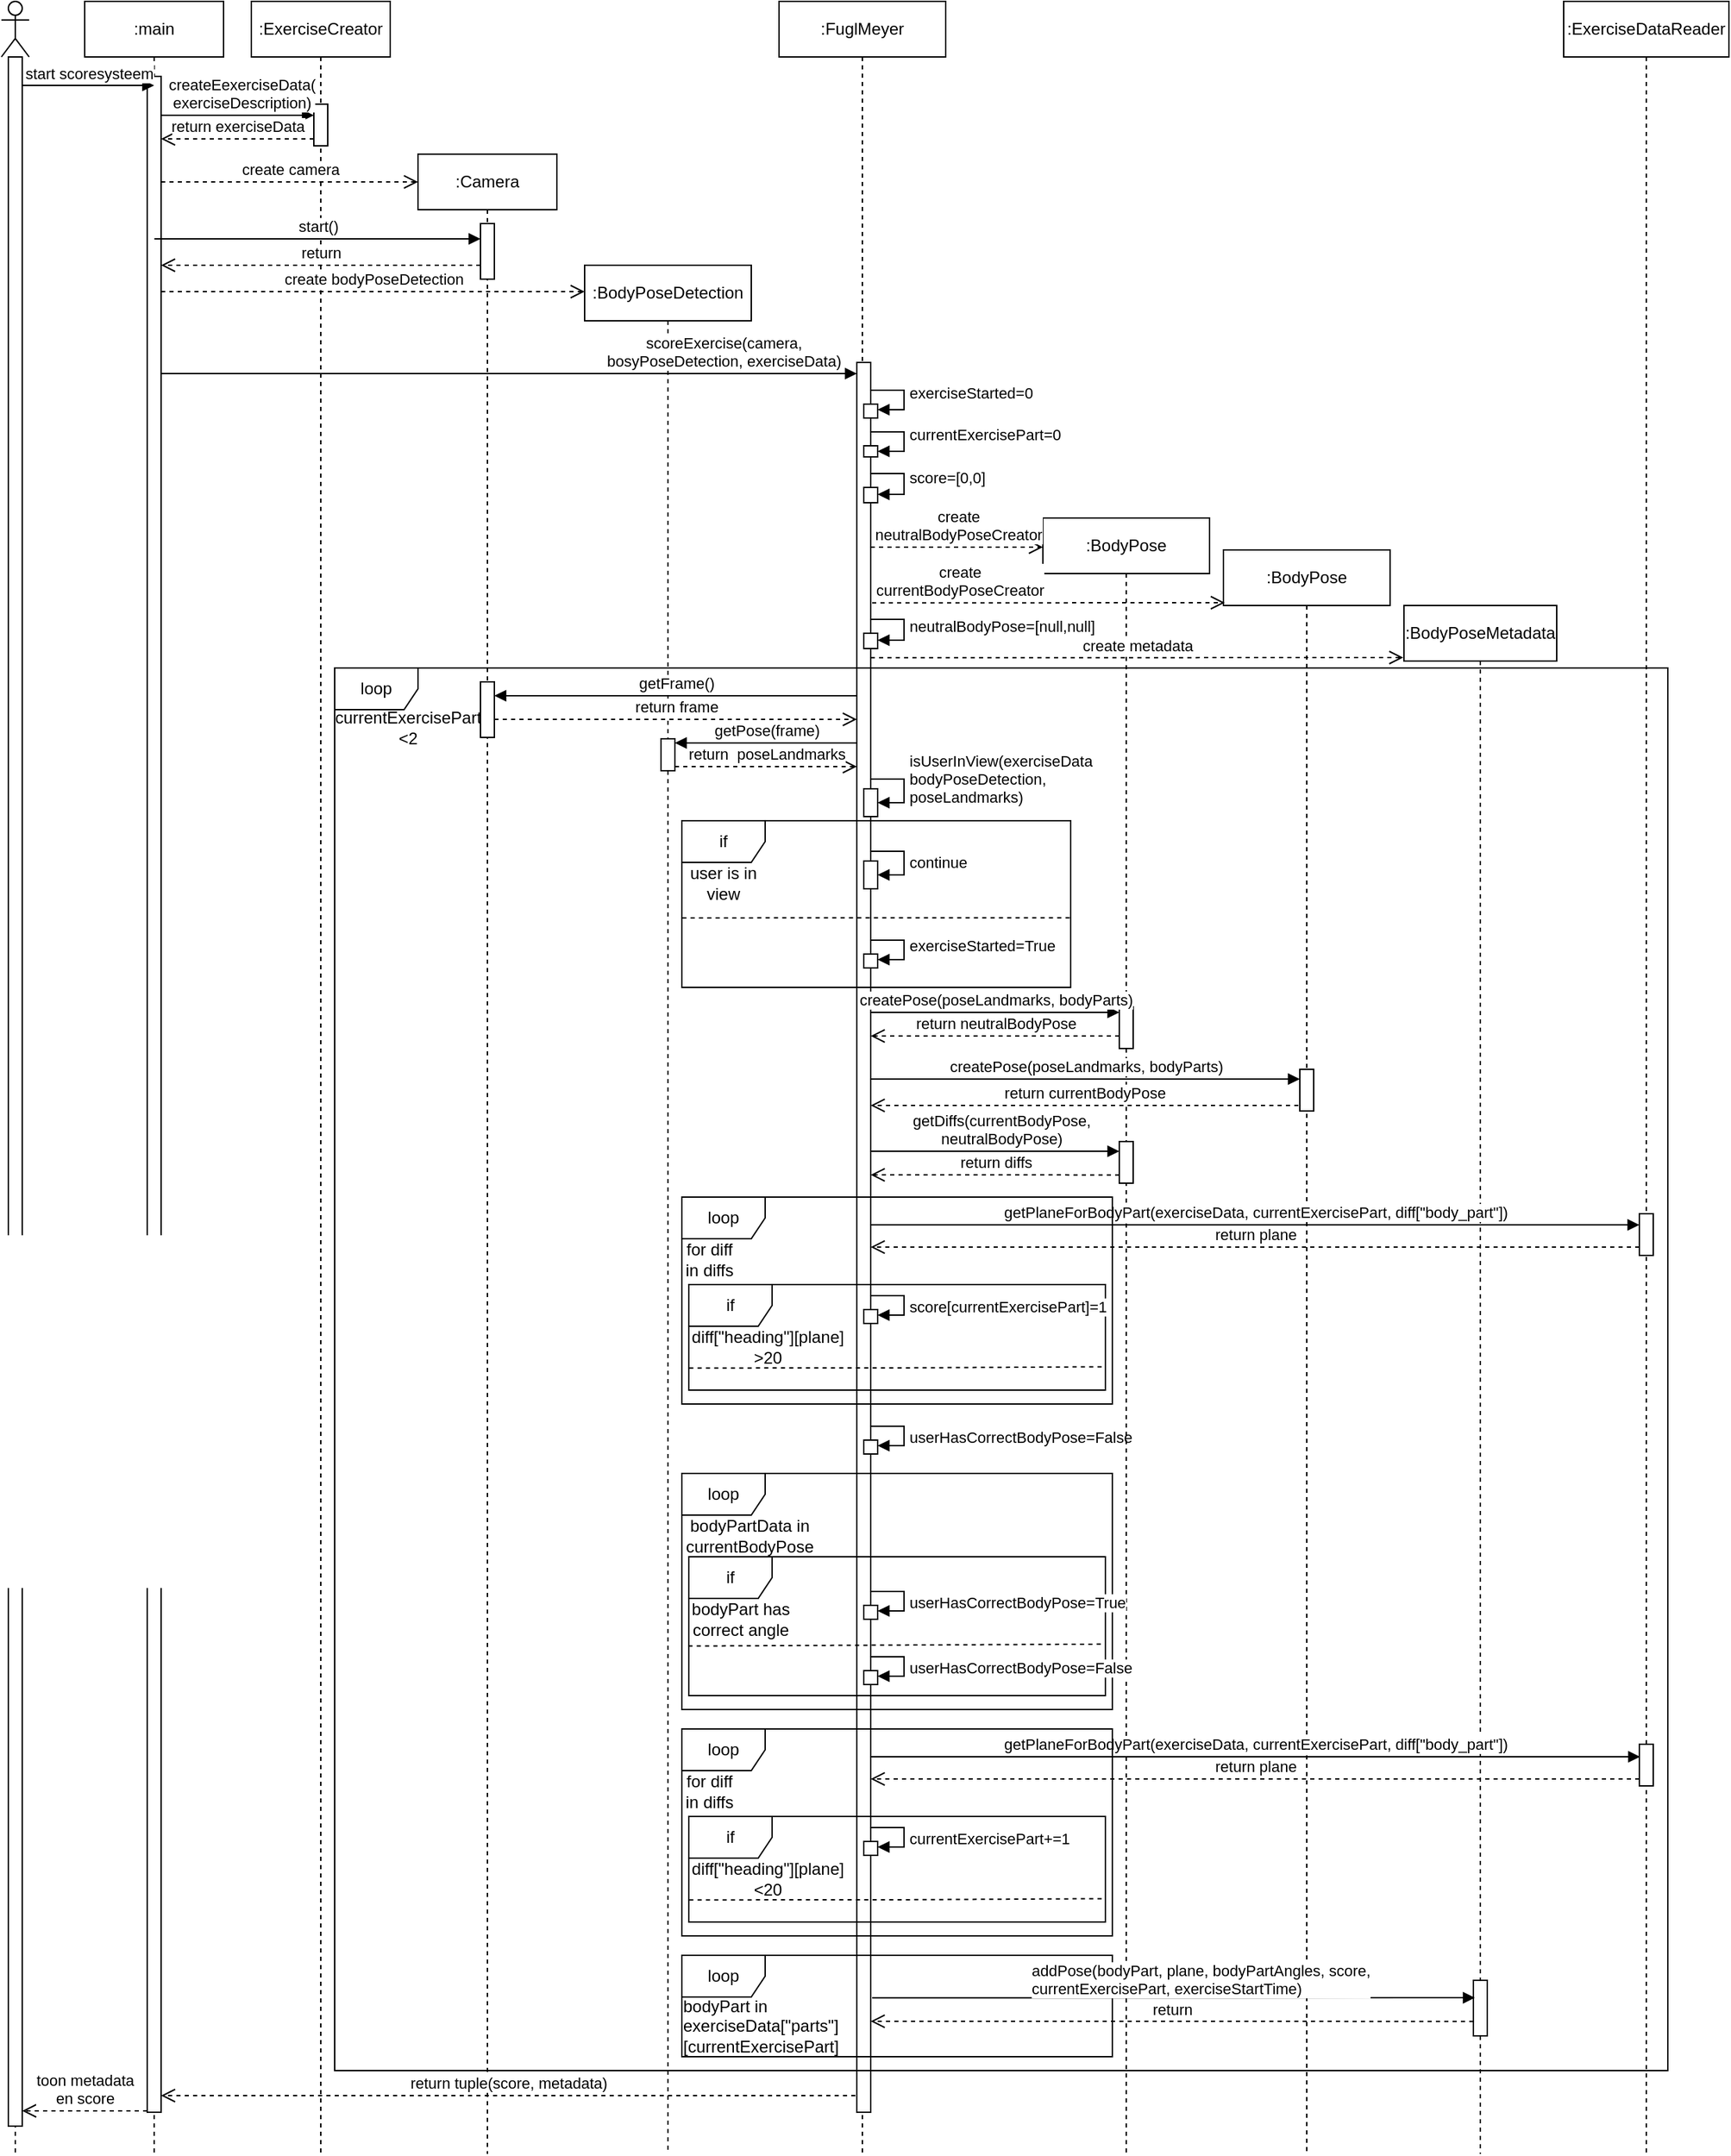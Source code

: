 <mxfile version="21.1.2" type="device">
  <diagram name="Pagina-1" id="pvC85YMd8A0vfwLewnTj">
    <mxGraphModel dx="864" dy="508" grid="1" gridSize="10" guides="1" tooltips="1" connect="1" arrows="1" fold="1" page="1" pageScale="1" pageWidth="827" pageHeight="1169" math="0" shadow="0">
      <root>
        <mxCell id="0" />
        <mxCell id="1" parent="0" />
        <mxCell id="6qf4j-0Ji3Qrzxtivlqs-8" value="" style="shape=umlLifeline;perimeter=lifelinePerimeter;whiteSpace=wrap;html=1;container=1;dropTarget=0;collapsible=0;recursiveResize=0;outlineConnect=0;portConstraint=eastwest;newEdgeStyle={&quot;edgeStyle&quot;:&quot;elbowEdgeStyle&quot;,&quot;elbow&quot;:&quot;vertical&quot;,&quot;curved&quot;:0,&quot;rounded&quot;:0};participant=umlActor;" parent="1" vertex="1">
          <mxGeometry x="20" y="60" width="20" height="1550" as="geometry" />
        </mxCell>
        <mxCell id="6qf4j-0Ji3Qrzxtivlqs-24" value="" style="html=1;points=[];perimeter=orthogonalPerimeter;outlineConnect=0;targetShapes=umlLifeline;portConstraint=eastwest;newEdgeStyle={&quot;edgeStyle&quot;:&quot;elbowEdgeStyle&quot;,&quot;elbow&quot;:&quot;vertical&quot;,&quot;curved&quot;:0,&quot;rounded&quot;:0};" parent="6qf4j-0Ji3Qrzxtivlqs-8" vertex="1">
          <mxGeometry x="5" y="40" width="10" height="1490" as="geometry" />
        </mxCell>
        <mxCell id="6qf4j-0Ji3Qrzxtivlqs-12" value=":main" style="shape=umlLifeline;perimeter=lifelinePerimeter;whiteSpace=wrap;html=1;container=1;dropTarget=0;collapsible=0;recursiveResize=0;outlineConnect=0;portConstraint=eastwest;newEdgeStyle={&quot;edgeStyle&quot;:&quot;elbowEdgeStyle&quot;,&quot;elbow&quot;:&quot;vertical&quot;,&quot;curved&quot;:0,&quot;rounded&quot;:0};" parent="1" vertex="1">
          <mxGeometry x="80" y="60" width="100" height="1550" as="geometry" />
        </mxCell>
        <mxCell id="6qf4j-0Ji3Qrzxtivlqs-22" value="" style="html=1;points=[];perimeter=orthogonalPerimeter;outlineConnect=0;targetShapes=umlLifeline;portConstraint=eastwest;newEdgeStyle={&quot;edgeStyle&quot;:&quot;elbowEdgeStyle&quot;,&quot;elbow&quot;:&quot;vertical&quot;,&quot;curved&quot;:0,&quot;rounded&quot;:0};" parent="6qf4j-0Ji3Qrzxtivlqs-12" vertex="1">
          <mxGeometry x="45" y="54" width="10" height="1466" as="geometry" />
        </mxCell>
        <mxCell id="6qf4j-0Ji3Qrzxtivlqs-13" value=":ExerciseCreator" style="shape=umlLifeline;perimeter=lifelinePerimeter;whiteSpace=wrap;html=1;container=1;dropTarget=0;collapsible=0;recursiveResize=0;outlineConnect=0;portConstraint=eastwest;newEdgeStyle={&quot;edgeStyle&quot;:&quot;elbowEdgeStyle&quot;,&quot;elbow&quot;:&quot;vertical&quot;,&quot;curved&quot;:0,&quot;rounded&quot;:0};" parent="1" vertex="1">
          <mxGeometry x="200" y="60" width="100" height="1550" as="geometry" />
        </mxCell>
        <mxCell id="6qf4j-0Ji3Qrzxtivlqs-19" value="" style="html=1;points=[];perimeter=orthogonalPerimeter;outlineConnect=0;targetShapes=umlLifeline;portConstraint=eastwest;newEdgeStyle={&quot;edgeStyle&quot;:&quot;elbowEdgeStyle&quot;,&quot;elbow&quot;:&quot;vertical&quot;,&quot;curved&quot;:0,&quot;rounded&quot;:0};" parent="6qf4j-0Ji3Qrzxtivlqs-13" vertex="1">
          <mxGeometry x="45" y="74" width="10" height="30" as="geometry" />
        </mxCell>
        <mxCell id="6qf4j-0Ji3Qrzxtivlqs-14" value=":Camera" style="shape=umlLifeline;perimeter=lifelinePerimeter;whiteSpace=wrap;html=1;container=1;dropTarget=0;collapsible=0;recursiveResize=0;outlineConnect=0;portConstraint=eastwest;newEdgeStyle={&quot;edgeStyle&quot;:&quot;elbowEdgeStyle&quot;,&quot;elbow&quot;:&quot;vertical&quot;,&quot;curved&quot;:0,&quot;rounded&quot;:0};" parent="1" vertex="1">
          <mxGeometry x="320" y="170" width="100" height="1440" as="geometry" />
        </mxCell>
        <mxCell id="6qf4j-0Ji3Qrzxtivlqs-15" value=":BodyPoseDetection" style="shape=umlLifeline;perimeter=lifelinePerimeter;whiteSpace=wrap;html=1;container=1;dropTarget=0;collapsible=0;recursiveResize=0;outlineConnect=0;portConstraint=eastwest;newEdgeStyle={&quot;edgeStyle&quot;:&quot;elbowEdgeStyle&quot;,&quot;elbow&quot;:&quot;vertical&quot;,&quot;curved&quot;:0,&quot;rounded&quot;:0};" parent="1" vertex="1">
          <mxGeometry x="440" y="250" width="120" height="1360" as="geometry" />
        </mxCell>
        <mxCell id="6qf4j-0Ji3Qrzxtivlqs-62" value="" style="html=1;points=[];perimeter=orthogonalPerimeter;outlineConnect=0;targetShapes=umlLifeline;portConstraint=eastwest;newEdgeStyle={&quot;edgeStyle&quot;:&quot;elbowEdgeStyle&quot;,&quot;elbow&quot;:&quot;vertical&quot;,&quot;curved&quot;:0,&quot;rounded&quot;:0};" parent="6qf4j-0Ji3Qrzxtivlqs-15" vertex="1">
          <mxGeometry x="55" y="341" width="10" height="23" as="geometry" />
        </mxCell>
        <mxCell id="6qf4j-0Ji3Qrzxtivlqs-16" value=":FuglMeyer" style="shape=umlLifeline;perimeter=lifelinePerimeter;whiteSpace=wrap;html=1;container=1;dropTarget=0;collapsible=0;recursiveResize=0;outlineConnect=0;portConstraint=eastwest;newEdgeStyle={&quot;edgeStyle&quot;:&quot;elbowEdgeStyle&quot;,&quot;elbow&quot;:&quot;vertical&quot;,&quot;curved&quot;:0,&quot;rounded&quot;:0};" parent="1" vertex="1">
          <mxGeometry x="580" y="60" width="120" height="1550" as="geometry" />
        </mxCell>
        <mxCell id="6qf4j-0Ji3Qrzxtivlqs-44" value="" style="html=1;points=[];perimeter=orthogonalPerimeter;outlineConnect=0;targetShapes=umlLifeline;portConstraint=eastwest;newEdgeStyle={&quot;edgeStyle&quot;:&quot;elbowEdgeStyle&quot;,&quot;elbow&quot;:&quot;vertical&quot;,&quot;curved&quot;:0,&quot;rounded&quot;:0};" parent="6qf4j-0Ji3Qrzxtivlqs-16" vertex="1">
          <mxGeometry x="56" y="260" width="10" height="1260" as="geometry" />
        </mxCell>
        <mxCell id="6qf4j-0Ji3Qrzxtivlqs-76" value="" style="html=1;points=[];perimeter=orthogonalPerimeter;outlineConnect=0;targetShapes=umlLifeline;portConstraint=eastwest;newEdgeStyle={&quot;edgeStyle&quot;:&quot;elbowEdgeStyle&quot;,&quot;elbow&quot;:&quot;vertical&quot;,&quot;curved&quot;:0,&quot;rounded&quot;:0};" parent="6qf4j-0Ji3Qrzxtivlqs-16" vertex="1">
          <mxGeometry x="61" y="350" width="10" height="11" as="geometry" />
        </mxCell>
        <mxCell id="6qf4j-0Ji3Qrzxtivlqs-77" value="score=[0,0]" style="html=1;align=left;spacingLeft=2;endArrow=block;rounded=0;edgeStyle=orthogonalEdgeStyle;curved=0;rounded=0;" parent="6qf4j-0Ji3Qrzxtivlqs-16" edge="1">
          <mxGeometry relative="1" as="geometry">
            <mxPoint x="66" y="335" as="sourcePoint" />
            <Array as="points">
              <mxPoint x="66" y="340" />
              <mxPoint x="90" y="340" />
              <mxPoint x="90" y="355" />
            </Array>
            <mxPoint x="71" y="355" as="targetPoint" />
          </mxGeometry>
        </mxCell>
        <mxCell id="6qf4j-0Ji3Qrzxtivlqs-72" value="" style="html=1;points=[];perimeter=orthogonalPerimeter;outlineConnect=0;targetShapes=umlLifeline;portConstraint=eastwest;newEdgeStyle={&quot;edgeStyle&quot;:&quot;elbowEdgeStyle&quot;,&quot;elbow&quot;:&quot;vertical&quot;,&quot;curved&quot;:0,&quot;rounded&quot;:0};" parent="6qf4j-0Ji3Qrzxtivlqs-16" vertex="1">
          <mxGeometry x="61" y="320" width="10" height="8" as="geometry" />
        </mxCell>
        <mxCell id="6qf4j-0Ji3Qrzxtivlqs-73" value="currentExercisePart=0" style="html=1;align=left;spacingLeft=2;endArrow=block;rounded=0;edgeStyle=orthogonalEdgeStyle;curved=0;rounded=0;" parent="6qf4j-0Ji3Qrzxtivlqs-16" edge="1">
          <mxGeometry relative="1" as="geometry">
            <mxPoint x="66" y="304" as="sourcePoint" />
            <Array as="points">
              <mxPoint x="66" y="310" />
              <mxPoint x="90" y="310" />
              <mxPoint x="90" y="324" />
            </Array>
            <mxPoint x="71" y="324" as="targetPoint" />
          </mxGeometry>
        </mxCell>
        <mxCell id="6qf4j-0Ji3Qrzxtivlqs-78" value="" style="html=1;points=[];perimeter=orthogonalPerimeter;outlineConnect=0;targetShapes=umlLifeline;portConstraint=eastwest;newEdgeStyle={&quot;edgeStyle&quot;:&quot;elbowEdgeStyle&quot;,&quot;elbow&quot;:&quot;vertical&quot;,&quot;curved&quot;:0,&quot;rounded&quot;:0};" parent="6qf4j-0Ji3Qrzxtivlqs-16" vertex="1">
          <mxGeometry x="61" y="290" width="10" height="10" as="geometry" />
        </mxCell>
        <mxCell id="6qf4j-0Ji3Qrzxtivlqs-79" value="exerciseStarted=0" style="html=1;align=left;spacingLeft=2;endArrow=block;rounded=0;edgeStyle=orthogonalEdgeStyle;curved=0;rounded=0;" parent="6qf4j-0Ji3Qrzxtivlqs-16" edge="1">
          <mxGeometry relative="1" as="geometry">
            <mxPoint x="66" y="274" as="sourcePoint" />
            <Array as="points">
              <mxPoint x="66" y="280" />
              <mxPoint x="90" y="280" />
              <mxPoint x="90" y="294" />
            </Array>
            <mxPoint x="71" y="294" as="targetPoint" />
          </mxGeometry>
        </mxCell>
        <mxCell id="6qf4j-0Ji3Qrzxtivlqs-80" value="" style="html=1;points=[];perimeter=orthogonalPerimeter;outlineConnect=0;targetShapes=umlLifeline;portConstraint=eastwest;newEdgeStyle={&quot;edgeStyle&quot;:&quot;elbowEdgeStyle&quot;,&quot;elbow&quot;:&quot;vertical&quot;,&quot;curved&quot;:0,&quot;rounded&quot;:0};" parent="6qf4j-0Ji3Qrzxtivlqs-16" vertex="1">
          <mxGeometry x="61" y="567" width="10" height="20" as="geometry" />
        </mxCell>
        <mxCell id="6qf4j-0Ji3Qrzxtivlqs-81" value="isUserInView(exerciseData&lt;br&gt;bodyPoseDetection,&lt;br&gt;poseLandmarks)" style="html=1;align=left;spacingLeft=2;endArrow=block;rounded=0;edgeStyle=orthogonalEdgeStyle;curved=0;rounded=0;" parent="6qf4j-0Ji3Qrzxtivlqs-16" target="6qf4j-0Ji3Qrzxtivlqs-80" edge="1">
          <mxGeometry relative="1" as="geometry">
            <mxPoint x="66" y="547" as="sourcePoint" />
            <Array as="points">
              <mxPoint x="66" y="560" />
              <mxPoint x="90" y="560" />
              <mxPoint x="90" y="577" />
            </Array>
          </mxGeometry>
        </mxCell>
        <mxCell id="6qf4j-0Ji3Qrzxtivlqs-85" value="" style="html=1;points=[];perimeter=orthogonalPerimeter;outlineConnect=0;targetShapes=umlLifeline;portConstraint=eastwest;newEdgeStyle={&quot;edgeStyle&quot;:&quot;elbowEdgeStyle&quot;,&quot;elbow&quot;:&quot;vertical&quot;,&quot;curved&quot;:0,&quot;rounded&quot;:0};" parent="6qf4j-0Ji3Qrzxtivlqs-16" vertex="1">
          <mxGeometry x="61" y="619" width="10" height="20" as="geometry" />
        </mxCell>
        <mxCell id="6qf4j-0Ji3Qrzxtivlqs-86" value="continue" style="html=1;align=left;spacingLeft=2;endArrow=block;rounded=0;edgeStyle=orthogonalEdgeStyle;curved=0;rounded=0;" parent="6qf4j-0Ji3Qrzxtivlqs-16" target="6qf4j-0Ji3Qrzxtivlqs-85" edge="1">
          <mxGeometry x="0.233" relative="1" as="geometry">
            <mxPoint x="66" y="599" as="sourcePoint" />
            <Array as="points">
              <mxPoint x="66" y="612" />
              <mxPoint x="90" y="612" />
              <mxPoint x="90" y="629" />
            </Array>
            <mxPoint as="offset" />
          </mxGeometry>
        </mxCell>
        <mxCell id="6qf4j-0Ji3Qrzxtivlqs-89" value="" style="html=1;points=[];perimeter=orthogonalPerimeter;outlineConnect=0;targetShapes=umlLifeline;portConstraint=eastwest;newEdgeStyle={&quot;edgeStyle&quot;:&quot;elbowEdgeStyle&quot;,&quot;elbow&quot;:&quot;vertical&quot;,&quot;curved&quot;:0,&quot;rounded&quot;:0};" parent="6qf4j-0Ji3Qrzxtivlqs-16" vertex="1">
          <mxGeometry x="61" y="686" width="10" height="10" as="geometry" />
        </mxCell>
        <mxCell id="6qf4j-0Ji3Qrzxtivlqs-90" value="exerciseStarted=True" style="html=1;align=left;spacingLeft=2;endArrow=block;rounded=0;edgeStyle=orthogonalEdgeStyle;curved=0;rounded=0;" parent="6qf4j-0Ji3Qrzxtivlqs-16" edge="1">
          <mxGeometry x="0.079" relative="1" as="geometry">
            <mxPoint x="66" y="670" as="sourcePoint" />
            <Array as="points">
              <mxPoint x="66" y="676" />
              <mxPoint x="90" y="676" />
              <mxPoint x="90" y="690" />
            </Array>
            <mxPoint x="71" y="690" as="targetPoint" />
            <mxPoint as="offset" />
          </mxGeometry>
        </mxCell>
        <mxCell id="6qf4j-0Ji3Qrzxtivlqs-92" value="" style="html=1;points=[];perimeter=orthogonalPerimeter;outlineConnect=0;targetShapes=umlLifeline;portConstraint=eastwest;newEdgeStyle={&quot;edgeStyle&quot;:&quot;elbowEdgeStyle&quot;,&quot;elbow&quot;:&quot;vertical&quot;,&quot;curved&quot;:0,&quot;rounded&quot;:0};" parent="6qf4j-0Ji3Qrzxtivlqs-16" vertex="1">
          <mxGeometry x="61" y="455" width="10" height="11" as="geometry" />
        </mxCell>
        <mxCell id="6qf4j-0Ji3Qrzxtivlqs-93" value="neutralBodyPose=[null,null]" style="html=1;align=left;spacingLeft=2;endArrow=block;rounded=0;edgeStyle=orthogonalEdgeStyle;curved=0;rounded=0;" parent="6qf4j-0Ji3Qrzxtivlqs-16" edge="1">
          <mxGeometry x="0.079" relative="1" as="geometry">
            <mxPoint x="66" y="440" as="sourcePoint" />
            <Array as="points">
              <mxPoint x="66" y="445" />
              <mxPoint x="90" y="445" />
              <mxPoint x="90" y="460" />
            </Array>
            <mxPoint x="71" y="460" as="targetPoint" />
            <mxPoint as="offset" />
          </mxGeometry>
        </mxCell>
        <mxCell id="6qf4j-0Ji3Qrzxtivlqs-129" value="" style="html=1;points=[];perimeter=orthogonalPerimeter;outlineConnect=0;targetShapes=umlLifeline;portConstraint=eastwest;newEdgeStyle={&quot;edgeStyle&quot;:&quot;elbowEdgeStyle&quot;,&quot;elbow&quot;:&quot;vertical&quot;,&quot;curved&quot;:0,&quot;rounded&quot;:0};" parent="6qf4j-0Ji3Qrzxtivlqs-16" vertex="1">
          <mxGeometry x="61" y="1036" width="10" height="10" as="geometry" />
        </mxCell>
        <mxCell id="6qf4j-0Ji3Qrzxtivlqs-130" value="userHasCorrectBodyPose=False" style="html=1;align=left;spacingLeft=2;endArrow=block;rounded=0;edgeStyle=orthogonalEdgeStyle;curved=0;rounded=0;" parent="6qf4j-0Ji3Qrzxtivlqs-16" edge="1">
          <mxGeometry x="0.206" relative="1" as="geometry">
            <mxPoint x="66" y="1020" as="sourcePoint" />
            <Array as="points">
              <mxPoint x="66" y="1026" />
              <mxPoint x="90" y="1026" />
              <mxPoint x="90" y="1040" />
            </Array>
            <mxPoint x="71" y="1040" as="targetPoint" />
            <mxPoint as="offset" />
          </mxGeometry>
        </mxCell>
        <mxCell id="6qf4j-0Ji3Qrzxtivlqs-20" value="createEexerciseData(&lt;br&gt;exerciseDescription)" style="html=1;verticalAlign=bottom;endArrow=block;edgeStyle=elbowEdgeStyle;elbow=vertical;curved=0;rounded=0;" parent="1" source="6qf4j-0Ji3Qrzxtivlqs-22" edge="1">
          <mxGeometry x="0.041" relative="1" as="geometry">
            <mxPoint x="130.265" y="142" as="sourcePoint" />
            <mxPoint x="245" y="142" as="targetPoint" />
            <Array as="points">
              <mxPoint x="190" y="142" />
            </Array>
            <mxPoint as="offset" />
          </mxGeometry>
        </mxCell>
        <mxCell id="6qf4j-0Ji3Qrzxtivlqs-21" value="return exerciseData" style="html=1;verticalAlign=bottom;endArrow=open;dashed=1;endSize=8;edgeStyle=elbowEdgeStyle;elbow=vertical;curved=0;rounded=0;" parent="1" target="6qf4j-0Ji3Qrzxtivlqs-22" edge="1">
          <mxGeometry relative="1" as="geometry">
            <mxPoint x="130.265" y="159" as="targetPoint" />
            <mxPoint x="245" y="159" as="sourcePoint" />
            <Array as="points">
              <mxPoint x="190" y="159" />
            </Array>
          </mxGeometry>
        </mxCell>
        <mxCell id="6qf4j-0Ji3Qrzxtivlqs-25" value="start scoresysteem" style="html=1;verticalAlign=bottom;endArrow=block;edgeStyle=elbowEdgeStyle;elbow=vertical;curved=0;rounded=0;" parent="1" source="6qf4j-0Ji3Qrzxtivlqs-24" edge="1">
          <mxGeometry width="80" relative="1" as="geometry">
            <mxPoint x="50" y="120.28" as="sourcePoint" />
            <mxPoint x="130" y="120.28" as="targetPoint" />
          </mxGeometry>
        </mxCell>
        <mxCell id="6qf4j-0Ji3Qrzxtivlqs-29" value="return" style="html=1;verticalAlign=bottom;endArrow=open;dashed=1;endSize=8;edgeStyle=elbowEdgeStyle;elbow=vertical;curved=0;rounded=0;" parent="1" edge="1">
          <mxGeometry relative="1" as="geometry">
            <mxPoint x="135" y="250" as="targetPoint" />
            <mxPoint x="365" y="250" as="sourcePoint" />
            <Array as="points">
              <mxPoint x="320" y="250" />
            </Array>
          </mxGeometry>
        </mxCell>
        <mxCell id="6qf4j-0Ji3Qrzxtivlqs-28" value="start()" style="html=1;verticalAlign=bottom;endArrow=block;edgeStyle=elbowEdgeStyle;elbow=vertical;curved=0;rounded=0;" parent="1" edge="1">
          <mxGeometry relative="1" as="geometry">
            <mxPoint x="130.167" y="231" as="sourcePoint" />
            <mxPoint x="365" y="231" as="targetPoint" />
          </mxGeometry>
        </mxCell>
        <mxCell id="6qf4j-0Ji3Qrzxtivlqs-27" value="" style="html=1;points=[];perimeter=orthogonalPerimeter;outlineConnect=0;targetShapes=umlLifeline;portConstraint=eastwest;newEdgeStyle={&quot;edgeStyle&quot;:&quot;elbowEdgeStyle&quot;,&quot;elbow&quot;:&quot;vertical&quot;,&quot;curved&quot;:0,&quot;rounded&quot;:0};" parent="1" vertex="1">
          <mxGeometry x="365" y="220" width="10" height="40" as="geometry" />
        </mxCell>
        <mxCell id="6qf4j-0Ji3Qrzxtivlqs-38" value="create bodyPoseDetection" style="html=1;verticalAlign=bottom;endArrow=open;dashed=1;endSize=8;edgeStyle=elbowEdgeStyle;elbow=vertical;curved=0;rounded=0;" parent="1" edge="1">
          <mxGeometry relative="1" as="geometry">
            <mxPoint x="135" y="269" as="sourcePoint" />
            <mxPoint x="440" y="269" as="targetPoint" />
            <Array as="points">
              <mxPoint x="140" y="269" />
            </Array>
          </mxGeometry>
        </mxCell>
        <mxCell id="6qf4j-0Ji3Qrzxtivlqs-40" value="create camera" style="html=1;verticalAlign=bottom;endArrow=open;dashed=1;endSize=8;edgeStyle=elbowEdgeStyle;elbow=vertical;curved=0;rounded=0;" parent="1" source="6qf4j-0Ji3Qrzxtivlqs-22" edge="1">
          <mxGeometry relative="1" as="geometry">
            <mxPoint x="130" y="190" as="sourcePoint" />
            <mxPoint x="320" y="190" as="targetPoint" />
            <Array as="points" />
          </mxGeometry>
        </mxCell>
        <mxCell id="6qf4j-0Ji3Qrzxtivlqs-45" value="scoreExercise(camera,&lt;br&gt;bosyPoseDetection, exerciseData)" style="html=1;verticalAlign=bottom;endArrow=block;edgeStyle=elbowEdgeStyle;elbow=vertical;curved=0;rounded=0;" parent="1" edge="1">
          <mxGeometry x="0.617" relative="1" as="geometry">
            <mxPoint x="135" y="328" as="sourcePoint" />
            <mxPoint x="636" y="328" as="targetPoint" />
            <mxPoint as="offset" />
          </mxGeometry>
        </mxCell>
        <mxCell id="6qf4j-0Ji3Qrzxtivlqs-50" value=":BodyPose" style="shape=umlLifeline;perimeter=lifelinePerimeter;whiteSpace=wrap;html=1;container=1;dropTarget=0;collapsible=0;recursiveResize=0;outlineConnect=0;portConstraint=eastwest;newEdgeStyle={&quot;edgeStyle&quot;:&quot;elbowEdgeStyle&quot;,&quot;elbow&quot;:&quot;vertical&quot;,&quot;curved&quot;:0,&quot;rounded&quot;:0};" parent="1" vertex="1">
          <mxGeometry x="770" y="432" width="120" height="1178" as="geometry" />
        </mxCell>
        <mxCell id="6qf4j-0Ji3Qrzxtivlqs-96" value="" style="html=1;points=[];perimeter=orthogonalPerimeter;outlineConnect=0;targetShapes=umlLifeline;portConstraint=eastwest;newEdgeStyle={&quot;edgeStyle&quot;:&quot;elbowEdgeStyle&quot;,&quot;elbow&quot;:&quot;vertical&quot;,&quot;curved&quot;:0,&quot;rounded&quot;:0};" parent="6qf4j-0Ji3Qrzxtivlqs-50" vertex="1">
          <mxGeometry x="55" y="352" width="10" height="30" as="geometry" />
        </mxCell>
        <mxCell id="6qf4j-0Ji3Qrzxtivlqs-104" value="" style="html=1;points=[];perimeter=orthogonalPerimeter;outlineConnect=0;targetShapes=umlLifeline;portConstraint=eastwest;newEdgeStyle={&quot;edgeStyle&quot;:&quot;elbowEdgeStyle&quot;,&quot;elbow&quot;:&quot;vertical&quot;,&quot;curved&quot;:0,&quot;rounded&quot;:0};" parent="6qf4j-0Ji3Qrzxtivlqs-50" vertex="1">
          <mxGeometry x="55" y="449" width="10" height="30" as="geometry" />
        </mxCell>
        <mxCell id="6qf4j-0Ji3Qrzxtivlqs-105" value="getDiffs(currentBodyPose,&lt;br&gt;neutralBodyPose)" style="html=1;verticalAlign=bottom;endArrow=block;edgeStyle=elbowEdgeStyle;elbow=vertical;curved=0;rounded=0;" parent="6qf4j-0Ji3Qrzxtivlqs-50" edge="1">
          <mxGeometry x="0.422" relative="1" as="geometry">
            <mxPoint x="-9" y="456" as="sourcePoint" />
            <mxPoint x="55" y="456" as="targetPoint" />
            <Array as="points">
              <mxPoint x="-124" y="456" />
            </Array>
            <mxPoint as="offset" />
          </mxGeometry>
        </mxCell>
        <mxCell id="6qf4j-0Ji3Qrzxtivlqs-52" value="create&lt;br&gt;neutralBodyPoseCreator" style="html=1;verticalAlign=bottom;endArrow=open;dashed=1;endSize=8;edgeStyle=elbowEdgeStyle;elbow=vertical;curved=0;rounded=0;" parent="1" edge="1">
          <mxGeometry x="0.005" relative="1" as="geometry">
            <mxPoint x="646" y="453" as="sourcePoint" />
            <mxPoint x="770" y="453" as="targetPoint" />
            <mxPoint as="offset" />
          </mxGeometry>
        </mxCell>
        <mxCell id="6qf4j-0Ji3Qrzxtivlqs-54" value=":BodyPose" style="shape=umlLifeline;perimeter=lifelinePerimeter;whiteSpace=wrap;html=1;container=1;dropTarget=0;collapsible=0;recursiveResize=0;outlineConnect=0;portConstraint=eastwest;newEdgeStyle={&quot;edgeStyle&quot;:&quot;elbowEdgeStyle&quot;,&quot;elbow&quot;:&quot;vertical&quot;,&quot;curved&quot;:0,&quot;rounded&quot;:0};" parent="1" vertex="1">
          <mxGeometry x="900" y="455" width="120" height="1155" as="geometry" />
        </mxCell>
        <mxCell id="6qf4j-0Ji3Qrzxtivlqs-99" value="" style="html=1;points=[];perimeter=orthogonalPerimeter;outlineConnect=0;targetShapes=umlLifeline;portConstraint=eastwest;newEdgeStyle={&quot;edgeStyle&quot;:&quot;elbowEdgeStyle&quot;,&quot;elbow&quot;:&quot;vertical&quot;,&quot;curved&quot;:0,&quot;rounded&quot;:0};" parent="6qf4j-0Ji3Qrzxtivlqs-54" vertex="1">
          <mxGeometry x="55" y="374" width="10" height="30" as="geometry" />
        </mxCell>
        <mxCell id="6qf4j-0Ji3Qrzxtivlqs-55" value="create&lt;br&gt;currentBodyPoseCreator" style="html=1;verticalAlign=bottom;endArrow=open;dashed=1;endSize=8;edgeStyle=elbowEdgeStyle;elbow=vertical;curved=0;rounded=0;" parent="1" edge="1">
          <mxGeometry x="-0.503" relative="1" as="geometry">
            <mxPoint x="647" y="493.143" as="sourcePoint" />
            <mxPoint x="901" y="493" as="targetPoint" />
            <mxPoint as="offset" />
          </mxGeometry>
        </mxCell>
        <mxCell id="6qf4j-0Ji3Qrzxtivlqs-59" value="getFrame()" style="html=1;verticalAlign=bottom;endArrow=block;edgeStyle=elbowEdgeStyle;elbow=vertical;curved=0;rounded=0;" parent="1" edge="1">
          <mxGeometry width="80" relative="1" as="geometry">
            <mxPoint x="636" y="560" as="sourcePoint" />
            <mxPoint x="375" y="560" as="targetPoint" />
          </mxGeometry>
        </mxCell>
        <mxCell id="6qf4j-0Ji3Qrzxtivlqs-60" value="return frame" style="html=1;verticalAlign=bottom;endArrow=open;dashed=1;endSize=8;edgeStyle=elbowEdgeStyle;elbow=vertical;curved=0;rounded=0;" parent="1" edge="1">
          <mxGeometry relative="1" as="geometry">
            <mxPoint x="375" y="577" as="sourcePoint" />
            <mxPoint x="636" y="577" as="targetPoint" />
          </mxGeometry>
        </mxCell>
        <mxCell id="6qf4j-0Ji3Qrzxtivlqs-63" value="getPose(frame)" style="html=1;verticalAlign=bottom;endArrow=block;edgeStyle=elbowEdgeStyle;elbow=vertical;curved=0;rounded=0;" parent="1" edge="1">
          <mxGeometry relative="1" as="geometry">
            <mxPoint x="636" y="594" as="sourcePoint" />
            <mxPoint x="505" y="594" as="targetPoint" />
          </mxGeometry>
        </mxCell>
        <mxCell id="6qf4j-0Ji3Qrzxtivlqs-64" value="return&amp;nbsp; poseLandmarks" style="html=1;verticalAlign=bottom;endArrow=open;dashed=1;endSize=8;edgeStyle=elbowEdgeStyle;elbow=vertical;curved=0;rounded=0;" parent="1" edge="1">
          <mxGeometry relative="1" as="geometry">
            <mxPoint x="636" y="610.966" as="targetPoint" />
            <mxPoint x="505" y="611" as="sourcePoint" />
          </mxGeometry>
        </mxCell>
        <mxCell id="6qf4j-0Ji3Qrzxtivlqs-65" value="loop" style="shape=umlFrame;whiteSpace=wrap;html=1;pointerEvents=0;" parent="1" vertex="1">
          <mxGeometry x="260" y="540" width="960" height="1010" as="geometry" />
        </mxCell>
        <mxCell id="6qf4j-0Ji3Qrzxtivlqs-67" value="currentExercisePart&lt;br&gt;&amp;lt;2" style="text;html=1;strokeColor=none;fillColor=none;align=center;verticalAlign=middle;whiteSpace=wrap;rounded=0;" parent="1" vertex="1">
          <mxGeometry x="245" y="570" width="136" height="26" as="geometry" />
        </mxCell>
        <mxCell id="6qf4j-0Ji3Qrzxtivlqs-68" value=":BodyPoseMetadata" style="shape=umlLifeline;perimeter=lifelinePerimeter;whiteSpace=wrap;html=1;container=1;dropTarget=0;collapsible=0;recursiveResize=0;outlineConnect=0;portConstraint=eastwest;newEdgeStyle={&quot;edgeStyle&quot;:&quot;elbowEdgeStyle&quot;,&quot;elbow&quot;:&quot;vertical&quot;,&quot;curved&quot;:0,&quot;rounded&quot;:0};" parent="1" vertex="1">
          <mxGeometry x="1030" y="495" width="110" height="1115" as="geometry" />
        </mxCell>
        <mxCell id="6qf4j-0Ji3Qrzxtivlqs-101" value="return currentBodyPose" style="html=1;verticalAlign=bottom;endArrow=open;dashed=1;endSize=8;edgeStyle=elbowEdgeStyle;elbow=vertical;curved=0;rounded=0;" parent="6qf4j-0Ji3Qrzxtivlqs-68" edge="1">
          <mxGeometry relative="1" as="geometry">
            <mxPoint x="-384" y="360" as="targetPoint" />
            <mxPoint x="-76" y="360" as="sourcePoint" />
          </mxGeometry>
        </mxCell>
        <mxCell id="6qf4j-0Ji3Qrzxtivlqs-176" value="" style="html=1;points=[];perimeter=orthogonalPerimeter;outlineConnect=0;targetShapes=umlLifeline;portConstraint=eastwest;newEdgeStyle={&quot;edgeStyle&quot;:&quot;elbowEdgeStyle&quot;,&quot;elbow&quot;:&quot;vertical&quot;,&quot;curved&quot;:0,&quot;rounded&quot;:0};" parent="6qf4j-0Ji3Qrzxtivlqs-68" vertex="1">
          <mxGeometry x="50" y="990" width="10" height="40" as="geometry" />
        </mxCell>
        <mxCell id="6qf4j-0Ji3Qrzxtivlqs-69" value="create metadata" style="html=1;verticalAlign=bottom;endArrow=open;dashed=1;endSize=8;edgeStyle=elbowEdgeStyle;elbow=vertical;curved=0;rounded=0;" parent="1" edge="1">
          <mxGeometry relative="1" as="geometry">
            <mxPoint x="646" y="532.667" as="sourcePoint" />
            <mxPoint x="1029.5" y="532.828" as="targetPoint" />
          </mxGeometry>
        </mxCell>
        <mxCell id="6qf4j-0Ji3Qrzxtivlqs-82" value="if" style="shape=umlFrame;whiteSpace=wrap;html=1;pointerEvents=0;" parent="1" vertex="1">
          <mxGeometry x="510" y="650" width="280" height="120" as="geometry" />
        </mxCell>
        <mxCell id="6qf4j-0Ji3Qrzxtivlqs-83" value="user is in view" style="text;html=1;strokeColor=none;fillColor=none;align=center;verticalAlign=middle;whiteSpace=wrap;rounded=0;" parent="1" vertex="1">
          <mxGeometry x="510" y="680" width="60" height="30" as="geometry" />
        </mxCell>
        <mxCell id="6qf4j-0Ji3Qrzxtivlqs-84" value="" style="endArrow=none;dashed=1;html=1;rounded=0;exitX=0.001;exitY=0.583;exitDx=0;exitDy=0;exitPerimeter=0;entryX=1.002;entryY=0.582;entryDx=0;entryDy=0;entryPerimeter=0;" parent="1" source="6qf4j-0Ji3Qrzxtivlqs-82" target="6qf4j-0Ji3Qrzxtivlqs-82" edge="1">
          <mxGeometry width="50" height="50" relative="1" as="geometry">
            <mxPoint x="520" y="720" as="sourcePoint" />
            <mxPoint x="570" y="670" as="targetPoint" />
          </mxGeometry>
        </mxCell>
        <mxCell id="6qf4j-0Ji3Qrzxtivlqs-91" value="" style="html=1;points=[];perimeter=orthogonalPerimeter;outlineConnect=0;targetShapes=umlLifeline;portConstraint=eastwest;newEdgeStyle={&quot;edgeStyle&quot;:&quot;elbowEdgeStyle&quot;,&quot;elbow&quot;:&quot;vertical&quot;,&quot;curved&quot;:0,&quot;rounded&quot;:0};" parent="1" vertex="1">
          <mxGeometry x="365" y="550" width="10" height="40" as="geometry" />
        </mxCell>
        <mxCell id="6qf4j-0Ji3Qrzxtivlqs-97" value="createPose(poseLandmarks, bodyParts)" style="html=1;verticalAlign=bottom;endArrow=block;edgeStyle=elbowEdgeStyle;elbow=vertical;curved=0;rounded=0;" parent="1" target="6qf4j-0Ji3Qrzxtivlqs-96" edge="1">
          <mxGeometry relative="1" as="geometry">
            <mxPoint x="646" y="788" as="sourcePoint" />
            <mxPoint x="790" y="788" as="targetPoint" />
          </mxGeometry>
        </mxCell>
        <mxCell id="6qf4j-0Ji3Qrzxtivlqs-98" value="return neutralBodyPose" style="html=1;verticalAlign=bottom;endArrow=open;dashed=1;endSize=8;edgeStyle=elbowEdgeStyle;elbow=vertical;curved=0;rounded=0;" parent="1" source="6qf4j-0Ji3Qrzxtivlqs-96" edge="1">
          <mxGeometry relative="1" as="geometry">
            <mxPoint x="646" y="805" as="targetPoint" />
            <mxPoint x="800" y="805" as="sourcePoint" />
          </mxGeometry>
        </mxCell>
        <mxCell id="6qf4j-0Ji3Qrzxtivlqs-100" value="createPose(poseLandmarks, bodyParts)" style="html=1;verticalAlign=bottom;endArrow=block;edgeStyle=elbowEdgeStyle;elbow=vertical;curved=0;rounded=0;" parent="1" edge="1">
          <mxGeometry relative="1" as="geometry">
            <mxPoint x="646" y="836" as="sourcePoint" />
            <mxPoint x="955" y="836" as="targetPoint" />
            <Array as="points">
              <mxPoint x="920" y="836" />
            </Array>
          </mxGeometry>
        </mxCell>
        <mxCell id="6qf4j-0Ji3Qrzxtivlqs-106" value="return diffs" style="html=1;verticalAlign=bottom;endArrow=open;dashed=1;endSize=8;edgeStyle=elbowEdgeStyle;elbow=vertical;curved=0;rounded=0;" parent="1" edge="1">
          <mxGeometry relative="1" as="geometry">
            <mxPoint x="646" y="905.08" as="targetPoint" />
            <mxPoint x="825" y="905.08" as="sourcePoint" />
          </mxGeometry>
        </mxCell>
        <mxCell id="6qf4j-0Ji3Qrzxtivlqs-110" value="for diff&lt;br&gt;in diffs" style="text;html=1;strokeColor=none;fillColor=none;align=center;verticalAlign=middle;whiteSpace=wrap;rounded=0;" parent="1" vertex="1">
          <mxGeometry x="510" y="951" width="40" height="30" as="geometry" />
        </mxCell>
        <mxCell id="6qf4j-0Ji3Qrzxtivlqs-112" value="if" style="shape=umlFrame;whiteSpace=wrap;html=1;pointerEvents=0;" parent="1" vertex="1">
          <mxGeometry x="515" y="984" width="300" height="76" as="geometry" />
        </mxCell>
        <mxCell id="6qf4j-0Ji3Qrzxtivlqs-115" value=":ExerciseDataReader" style="shape=umlLifeline;perimeter=lifelinePerimeter;whiteSpace=wrap;html=1;container=1;dropTarget=0;collapsible=0;recursiveResize=0;outlineConnect=0;portConstraint=eastwest;newEdgeStyle={&quot;edgeStyle&quot;:&quot;elbowEdgeStyle&quot;,&quot;elbow&quot;:&quot;vertical&quot;,&quot;curved&quot;:0,&quot;rounded&quot;:0};" parent="1" vertex="1">
          <mxGeometry x="1145" y="60" width="119" height="1550" as="geometry" />
        </mxCell>
        <mxCell id="6qf4j-0Ji3Qrzxtivlqs-116" value="" style="html=1;points=[];perimeter=orthogonalPerimeter;outlineConnect=0;targetShapes=umlLifeline;portConstraint=eastwest;newEdgeStyle={&quot;edgeStyle&quot;:&quot;elbowEdgeStyle&quot;,&quot;elbow&quot;:&quot;vertical&quot;,&quot;curved&quot;:0,&quot;rounded&quot;:0};" parent="6qf4j-0Ji3Qrzxtivlqs-115" vertex="1">
          <mxGeometry x="54.5" y="873" width="10" height="30" as="geometry" />
        </mxCell>
        <mxCell id="6qf4j-0Ji3Qrzxtivlqs-117" value="getPlaneForBodyPart(exerciseData, currentExercisePart, diff[&quot;body_part&quot;])" style="html=1;verticalAlign=bottom;endArrow=block;edgeStyle=elbowEdgeStyle;elbow=vertical;curved=0;rounded=0;" parent="1" target="6qf4j-0Ji3Qrzxtivlqs-116" edge="1">
          <mxGeometry relative="1" as="geometry">
            <mxPoint x="646" y="941" as="sourcePoint" />
            <Array as="points">
              <mxPoint x="650" y="941" />
            </Array>
          </mxGeometry>
        </mxCell>
        <mxCell id="6qf4j-0Ji3Qrzxtivlqs-118" value="return plane" style="html=1;verticalAlign=bottom;endArrow=open;dashed=1;endSize=8;edgeStyle=elbowEdgeStyle;elbow=vertical;curved=0;rounded=0;" parent="1" edge="1">
          <mxGeometry relative="1" as="geometry">
            <mxPoint x="646.0" y="957" as="targetPoint" />
            <mxPoint x="1199.5" y="957" as="sourcePoint" />
            <Array as="points">
              <mxPoint x="1160" y="957" />
            </Array>
          </mxGeometry>
        </mxCell>
        <mxCell id="6qf4j-0Ji3Qrzxtivlqs-119" value="diff[&quot;heading&quot;][plane]&lt;br&gt;&amp;gt;20" style="text;html=1;strokeColor=none;fillColor=none;align=center;verticalAlign=middle;whiteSpace=wrap;rounded=0;" parent="1" vertex="1">
          <mxGeometry x="512" y="1019" width="120" height="19" as="geometry" />
        </mxCell>
        <mxCell id="6qf4j-0Ji3Qrzxtivlqs-124" value="" style="html=1;points=[];perimeter=orthogonalPerimeter;outlineConnect=0;targetShapes=umlLifeline;portConstraint=eastwest;newEdgeStyle={&quot;edgeStyle&quot;:&quot;elbowEdgeStyle&quot;,&quot;elbow&quot;:&quot;vertical&quot;,&quot;curved&quot;:0,&quot;rounded&quot;:0};" parent="1" vertex="1">
          <mxGeometry x="641" y="1002" width="10" height="10" as="geometry" />
        </mxCell>
        <mxCell id="6qf4j-0Ji3Qrzxtivlqs-125" value="score[currentExercisePart]=1" style="html=1;align=left;spacingLeft=2;endArrow=block;rounded=0;edgeStyle=orthogonalEdgeStyle;curved=0;rounded=0;" parent="1" edge="1">
          <mxGeometry x="0.206" relative="1" as="geometry">
            <mxPoint x="646" y="986" as="sourcePoint" />
            <Array as="points">
              <mxPoint x="646" y="992" />
              <mxPoint x="670" y="992" />
              <mxPoint x="670" y="1006" />
            </Array>
            <mxPoint x="651" y="1006" as="targetPoint" />
            <mxPoint as="offset" />
          </mxGeometry>
        </mxCell>
        <mxCell id="6qf4j-0Ji3Qrzxtivlqs-126" value="" style="endArrow=none;dashed=1;html=1;rounded=0;exitX=0.001;exitY=0.738;exitDx=0;exitDy=0;exitPerimeter=0;entryX=0.999;entryY=0.726;entryDx=0;entryDy=0;entryPerimeter=0;" parent="1" edge="1">
          <mxGeometry width="50" height="50" relative="1" as="geometry">
            <mxPoint x="515.3" y="1044.088" as="sourcePoint" />
            <mxPoint x="814.7" y="1043.176" as="targetPoint" />
            <Array as="points">
              <mxPoint x="665" y="1044" />
            </Array>
          </mxGeometry>
        </mxCell>
        <mxCell id="6qf4j-0Ji3Qrzxtivlqs-127" value="loop" style="shape=umlFrame;whiteSpace=wrap;html=1;pointerEvents=0;" parent="1" vertex="1">
          <mxGeometry x="510" y="1120" width="310" height="170" as="geometry" />
        </mxCell>
        <mxCell id="6qf4j-0Ji3Qrzxtivlqs-109" value="loop" style="shape=umlFrame;whiteSpace=wrap;html=1;pointerEvents=0;" parent="1" vertex="1">
          <mxGeometry x="510" y="921" width="310" height="149" as="geometry" />
        </mxCell>
        <mxCell id="6qf4j-0Ji3Qrzxtivlqs-131" value="bodyPartData in currentBodyPose" style="text;html=1;strokeColor=none;fillColor=none;align=center;verticalAlign=middle;whiteSpace=wrap;rounded=0;" parent="1" vertex="1">
          <mxGeometry x="508" y="1150" width="102" height="30" as="geometry" />
        </mxCell>
        <mxCell id="6qf4j-0Ji3Qrzxtivlqs-135" value="if" style="shape=umlFrame;whiteSpace=wrap;html=1;pointerEvents=0;" parent="1" vertex="1">
          <mxGeometry x="515" y="1180" width="300" height="100" as="geometry" />
        </mxCell>
        <mxCell id="6qf4j-0Ji3Qrzxtivlqs-136" value="bodyPart has correct angle" style="text;html=1;strokeColor=none;fillColor=none;align=center;verticalAlign=middle;whiteSpace=wrap;rounded=0;" parent="1" vertex="1">
          <mxGeometry x="515" y="1210" width="75" height="30" as="geometry" />
        </mxCell>
        <mxCell id="6qf4j-0Ji3Qrzxtivlqs-137" value="" style="html=1;points=[];perimeter=orthogonalPerimeter;outlineConnect=0;targetShapes=umlLifeline;portConstraint=eastwest;newEdgeStyle={&quot;edgeStyle&quot;:&quot;elbowEdgeStyle&quot;,&quot;elbow&quot;:&quot;vertical&quot;,&quot;curved&quot;:0,&quot;rounded&quot;:0};" parent="1" vertex="1">
          <mxGeometry x="641" y="1215" width="10" height="10" as="geometry" />
        </mxCell>
        <mxCell id="6qf4j-0Ji3Qrzxtivlqs-138" value="userHasCorrectBodyPose=True" style="html=1;align=left;spacingLeft=2;endArrow=block;rounded=0;edgeStyle=orthogonalEdgeStyle;curved=0;rounded=0;" parent="1" edge="1">
          <mxGeometry x="0.206" relative="1" as="geometry">
            <mxPoint x="646" y="1199" as="sourcePoint" />
            <Array as="points">
              <mxPoint x="646" y="1205" />
              <mxPoint x="670" y="1205" />
              <mxPoint x="670" y="1219" />
            </Array>
            <mxPoint x="651" y="1219" as="targetPoint" />
            <mxPoint as="offset" />
          </mxGeometry>
        </mxCell>
        <mxCell id="6qf4j-0Ji3Qrzxtivlqs-140" value="" style="endArrow=none;dashed=1;html=1;rounded=0;exitX=-0.001;exitY=0.523;exitDx=0;exitDy=0;exitPerimeter=0;entryX=1.001;entryY=0.509;entryDx=0;entryDy=0;entryPerimeter=0;" parent="1" edge="1">
          <mxGeometry width="50" height="50" relative="1" as="geometry">
            <mxPoint x="514.7" y="1244.3" as="sourcePoint" />
            <mxPoint x="815.3" y="1242.9" as="targetPoint" />
          </mxGeometry>
        </mxCell>
        <mxCell id="6qf4j-0Ji3Qrzxtivlqs-141" value="" style="html=1;points=[];perimeter=orthogonalPerimeter;outlineConnect=0;targetShapes=umlLifeline;portConstraint=eastwest;newEdgeStyle={&quot;edgeStyle&quot;:&quot;elbowEdgeStyle&quot;,&quot;elbow&quot;:&quot;vertical&quot;,&quot;curved&quot;:0,&quot;rounded&quot;:0};" parent="1" vertex="1">
          <mxGeometry x="641" y="1262" width="10" height="10" as="geometry" />
        </mxCell>
        <mxCell id="6qf4j-0Ji3Qrzxtivlqs-142" value="userHasCorrectBodyPose=False" style="html=1;align=left;spacingLeft=2;endArrow=block;rounded=0;edgeStyle=orthogonalEdgeStyle;curved=0;rounded=0;" parent="1" edge="1">
          <mxGeometry x="0.206" relative="1" as="geometry">
            <mxPoint x="646" y="1246" as="sourcePoint" />
            <Array as="points">
              <mxPoint x="646" y="1252" />
              <mxPoint x="670" y="1252" />
              <mxPoint x="670" y="1266" />
            </Array>
            <mxPoint x="651" y="1266" as="targetPoint" />
            <mxPoint as="offset" />
          </mxGeometry>
        </mxCell>
        <mxCell id="6qf4j-0Ji3Qrzxtivlqs-143" value="if" style="shape=umlFrame;whiteSpace=wrap;html=1;pointerEvents=0;" parent="1" vertex="1">
          <mxGeometry x="515" y="1367" width="300" height="76" as="geometry" />
        </mxCell>
        <mxCell id="6qf4j-0Ji3Qrzxtivlqs-144" value="getPlaneForBodyPart(exerciseData, currentExercisePart, diff[&quot;body_part&quot;])" style="html=1;verticalAlign=bottom;endArrow=block;edgeStyle=elbowEdgeStyle;elbow=vertical;curved=0;rounded=0;" parent="1" edge="1">
          <mxGeometry relative="1" as="geometry">
            <mxPoint x="646" y="1324" as="sourcePoint" />
            <mxPoint x="1200" y="1324" as="targetPoint" />
            <Array as="points">
              <mxPoint x="650" y="1324" />
            </Array>
          </mxGeometry>
        </mxCell>
        <mxCell id="6qf4j-0Ji3Qrzxtivlqs-145" value="return plane" style="html=1;verticalAlign=bottom;endArrow=open;dashed=1;endSize=8;edgeStyle=elbowEdgeStyle;elbow=vertical;curved=0;rounded=0;" parent="1" edge="1">
          <mxGeometry relative="1" as="geometry">
            <mxPoint x="646.0" y="1340" as="targetPoint" />
            <mxPoint x="1199.5" y="1340" as="sourcePoint" />
            <Array as="points">
              <mxPoint x="1160" y="1340" />
            </Array>
          </mxGeometry>
        </mxCell>
        <mxCell id="6qf4j-0Ji3Qrzxtivlqs-146" value="diff[&quot;heading&quot;][plane]&lt;br&gt;&amp;lt;20" style="text;html=1;strokeColor=none;fillColor=none;align=center;verticalAlign=middle;whiteSpace=wrap;rounded=0;" parent="1" vertex="1">
          <mxGeometry x="512" y="1402" width="120" height="19" as="geometry" />
        </mxCell>
        <mxCell id="6qf4j-0Ji3Qrzxtivlqs-147" value="" style="html=1;points=[];perimeter=orthogonalPerimeter;outlineConnect=0;targetShapes=umlLifeline;portConstraint=eastwest;newEdgeStyle={&quot;edgeStyle&quot;:&quot;elbowEdgeStyle&quot;,&quot;elbow&quot;:&quot;vertical&quot;,&quot;curved&quot;:0,&quot;rounded&quot;:0};" parent="1" vertex="1">
          <mxGeometry x="641" y="1385" width="10" height="10" as="geometry" />
        </mxCell>
        <mxCell id="6qf4j-0Ji3Qrzxtivlqs-148" value="currentExercisePart+=1" style="html=1;align=left;spacingLeft=2;endArrow=block;rounded=0;edgeStyle=orthogonalEdgeStyle;curved=0;rounded=0;" parent="1" edge="1">
          <mxGeometry x="0.206" relative="1" as="geometry">
            <mxPoint x="646" y="1369" as="sourcePoint" />
            <Array as="points">
              <mxPoint x="646" y="1375" />
              <mxPoint x="670" y="1375" />
              <mxPoint x="670" y="1389" />
            </Array>
            <mxPoint x="651" y="1389" as="targetPoint" />
            <mxPoint as="offset" />
          </mxGeometry>
        </mxCell>
        <mxCell id="6qf4j-0Ji3Qrzxtivlqs-149" value="" style="endArrow=none;dashed=1;html=1;rounded=0;exitX=0.001;exitY=0.738;exitDx=0;exitDy=0;exitPerimeter=0;entryX=0.999;entryY=0.726;entryDx=0;entryDy=0;entryPerimeter=0;" parent="1" edge="1">
          <mxGeometry width="50" height="50" relative="1" as="geometry">
            <mxPoint x="515.3" y="1427.088" as="sourcePoint" />
            <mxPoint x="814.7" y="1426.176" as="targetPoint" />
            <Array as="points">
              <mxPoint x="665" y="1427" />
            </Array>
          </mxGeometry>
        </mxCell>
        <mxCell id="6qf4j-0Ji3Qrzxtivlqs-150" value="loop" style="shape=umlFrame;whiteSpace=wrap;html=1;pointerEvents=0;" parent="1" vertex="1">
          <mxGeometry x="510" y="1304" width="310" height="149" as="geometry" />
        </mxCell>
        <mxCell id="6qf4j-0Ji3Qrzxtivlqs-159" value="" style="html=1;points=[];perimeter=orthogonalPerimeter;outlineConnect=0;targetShapes=umlLifeline;portConstraint=eastwest;newEdgeStyle={&quot;edgeStyle&quot;:&quot;elbowEdgeStyle&quot;,&quot;elbow&quot;:&quot;vertical&quot;,&quot;curved&quot;:0,&quot;rounded&quot;:0};" parent="1" vertex="1">
          <mxGeometry x="1199.5" y="1315" width="10" height="30" as="geometry" />
        </mxCell>
        <mxCell id="6qf4j-0Ji3Qrzxtivlqs-168" value="return tuple(score, metadata)" style="html=1;verticalAlign=bottom;endArrow=open;dashed=1;endSize=8;edgeStyle=elbowEdgeStyle;elbow=vertical;curved=0;rounded=0;" parent="1" edge="1">
          <mxGeometry relative="1" as="geometry">
            <mxPoint x="635" y="1568" as="sourcePoint" />
            <mxPoint x="135.0" y="1568.077" as="targetPoint" />
          </mxGeometry>
        </mxCell>
        <mxCell id="6qf4j-0Ji3Qrzxtivlqs-169" value="toon metadata&lt;br&gt;en score" style="html=1;verticalAlign=bottom;endArrow=open;dashed=1;endSize=8;edgeStyle=elbowEdgeStyle;elbow=vertical;curved=0;rounded=0;" parent="1" edge="1">
          <mxGeometry relative="1" as="geometry">
            <mxPoint x="125" y="1579" as="sourcePoint" />
            <mxPoint x="35" y="1579" as="targetPoint" />
          </mxGeometry>
        </mxCell>
        <mxCell id="6qf4j-0Ji3Qrzxtivlqs-172" value="loop" style="shape=umlFrame;whiteSpace=wrap;html=1;pointerEvents=0;" parent="1" vertex="1">
          <mxGeometry x="510" y="1467" width="310" height="73" as="geometry" />
        </mxCell>
        <mxCell id="6qf4j-0Ji3Qrzxtivlqs-174" value="for diff&lt;br&gt;in diffs" style="text;html=1;strokeColor=none;fillColor=none;align=center;verticalAlign=middle;whiteSpace=wrap;rounded=0;" parent="1" vertex="1">
          <mxGeometry x="510" y="1334" width="40" height="30" as="geometry" />
        </mxCell>
        <mxCell id="6qf4j-0Ji3Qrzxtivlqs-175" value="bodyPart in exerciseData[&quot;parts&quot;][currentExercisePart]" style="text;html=1;strokeColor=none;fillColor=none;align=left;verticalAlign=middle;whiteSpace=wrap;rounded=0;" parent="1" vertex="1">
          <mxGeometry x="509" y="1497" width="121" height="42" as="geometry" />
        </mxCell>
        <mxCell id="6qf4j-0Ji3Qrzxtivlqs-177" value="addPose(bodyPart, plane, bodyPartAngles, score,&lt;br&gt;currentExercisePart, exerciseStartTime)" style="html=1;verticalAlign=bottom;endArrow=block;edgeStyle=elbowEdgeStyle;elbow=vertical;curved=0;rounded=0;align=left;" parent="1" edge="1">
          <mxGeometry x="-0.479" y="-2" relative="1" as="geometry">
            <mxPoint x="647" y="1497.684" as="sourcePoint" />
            <mxPoint x="1081" y="1497.579" as="targetPoint" />
            <mxPoint as="offset" />
          </mxGeometry>
        </mxCell>
        <mxCell id="6qf4j-0Ji3Qrzxtivlqs-178" value="return" style="html=1;verticalAlign=bottom;endArrow=open;dashed=1;endSize=8;edgeStyle=elbowEdgeStyle;elbow=vertical;curved=0;rounded=0;" parent="1" edge="1">
          <mxGeometry relative="1" as="geometry">
            <mxPoint x="646" y="1514.579" as="targetPoint" />
            <mxPoint x="1080" y="1514.579" as="sourcePoint" />
          </mxGeometry>
        </mxCell>
      </root>
    </mxGraphModel>
  </diagram>
</mxfile>
